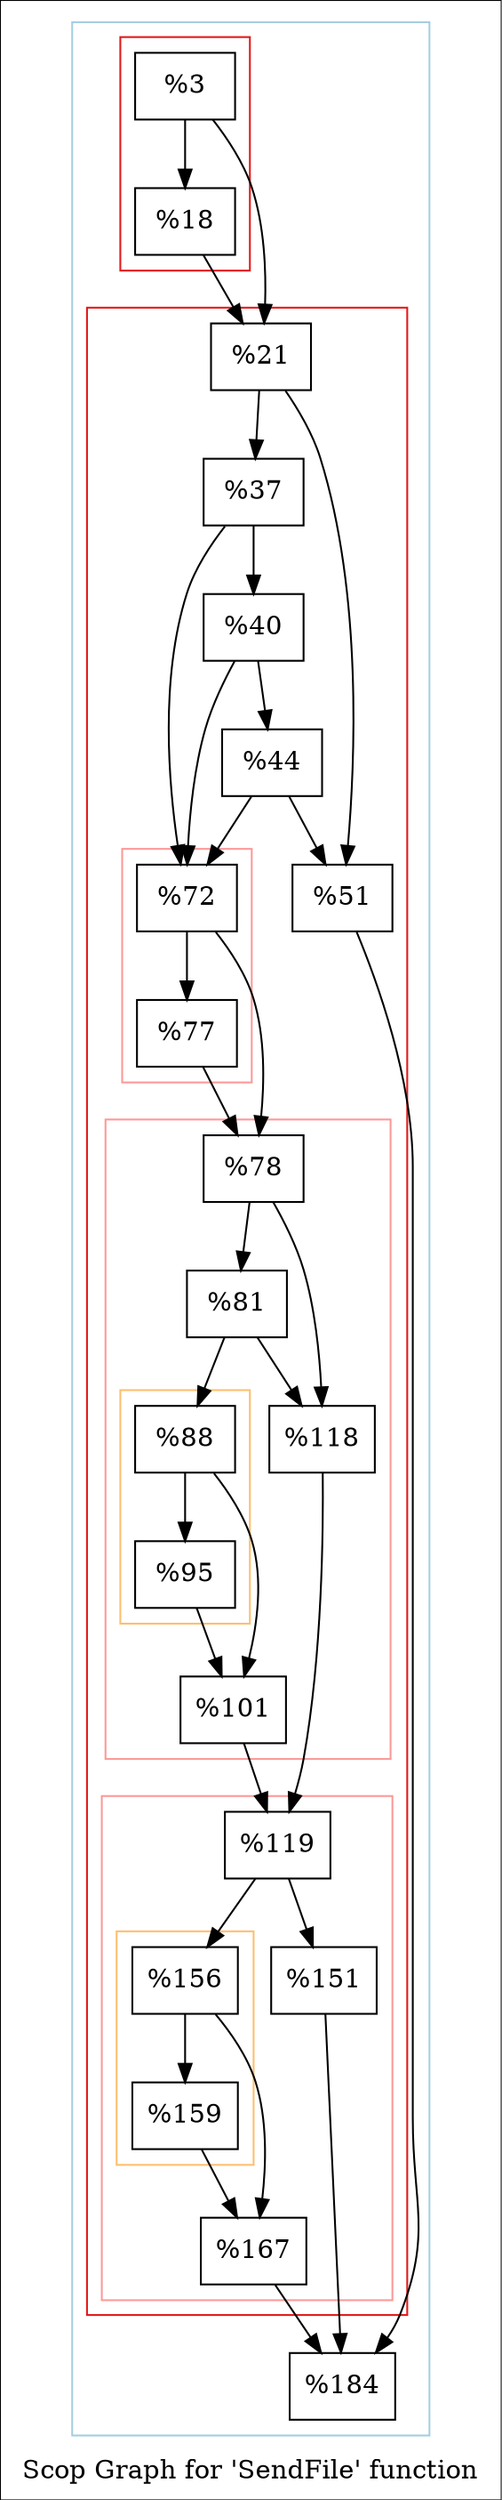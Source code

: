 digraph "Scop Graph for 'SendFile' function" {
	label="Scop Graph for 'SendFile' function";

	Node0x1d232d0 [shape=record,label="{%3}"];
	Node0x1d232d0 -> Node0x1d1b400;
	Node0x1d232d0 -> Node0x1da7900;
	Node0x1d1b400 [shape=record,label="{%18}"];
	Node0x1d1b400 -> Node0x1da7900;
	Node0x1da7900 [shape=record,label="{%21}"];
	Node0x1da7900 -> Node0x1da9020;
	Node0x1da7900 -> Node0x1d8b7e0;
	Node0x1da9020 [shape=record,label="{%51}"];
	Node0x1da9020 -> Node0x1d20220;
	Node0x1d20220 [shape=record,label="{%184}"];
	Node0x1d8b7e0 [shape=record,label="{%37}"];
	Node0x1d8b7e0 -> Node0x1dacea0;
	Node0x1d8b7e0 -> Node0x1d99650;
	Node0x1dacea0 [shape=record,label="{%40}"];
	Node0x1dacea0 -> Node0x1d9d670;
	Node0x1dacea0 -> Node0x1d99650;
	Node0x1d9d670 [shape=record,label="{%44}"];
	Node0x1d9d670 -> Node0x1da9020;
	Node0x1d9d670 -> Node0x1d99650;
	Node0x1d99650 [shape=record,label="{%72}"];
	Node0x1d99650 -> Node0x1d95bc0;
	Node0x1d99650 -> Node0x1d2d9b0;
	Node0x1d95bc0 [shape=record,label="{%77}"];
	Node0x1d95bc0 -> Node0x1d2d9b0;
	Node0x1d2d9b0 [shape=record,label="{%78}"];
	Node0x1d2d9b0 -> Node0x1d42540;
	Node0x1d2d9b0 -> Node0x1d43250;
	Node0x1d42540 [shape=record,label="{%81}"];
	Node0x1d42540 -> Node0x1da08e0;
	Node0x1d42540 -> Node0x1d43250;
	Node0x1da08e0 [shape=record,label="{%88}"];
	Node0x1da08e0 -> Node0x1da1440;
	Node0x1da08e0 -> Node0x1d4c1d0;
	Node0x1da1440 [shape=record,label="{%95}"];
	Node0x1da1440 -> Node0x1d4c1d0;
	Node0x1d4c1d0 [shape=record,label="{%101}"];
	Node0x1d4c1d0 -> Node0x1d92310;
	Node0x1d92310 [shape=record,label="{%119}"];
	Node0x1d92310 -> Node0x1d1f0c0;
	Node0x1d92310 -> Node0x1daf420;
	Node0x1d1f0c0 [shape=record,label="{%151}"];
	Node0x1d1f0c0 -> Node0x1d20220;
	Node0x1daf420 [shape=record,label="{%156}"];
	Node0x1daf420 -> Node0x1dacae0;
	Node0x1daf420 -> Node0x1d84e90;
	Node0x1dacae0 [shape=record,label="{%159}"];
	Node0x1dacae0 -> Node0x1d84e90;
	Node0x1d84e90 [shape=record,label="{%167}"];
	Node0x1d84e90 -> Node0x1d20220;
	Node0x1d43250 [shape=record,label="{%118}"];
	Node0x1d43250 -> Node0x1d92310;
	colorscheme = "paired12"
        subgraph cluster_0x1e087c0 {
          label = "";
          style = solid;
          color = 1
          subgraph cluster_0x1dbf120 {
            label = "";
            style = solid;
            color = 6
            Node0x1d232d0;
            Node0x1d1b400;
          }
          subgraph cluster_0x1dff630 {
            label = "";
            style = solid;
            color = 6
            subgraph cluster_0x1e00140 {
              label = "";
              style = solid;
              color = 5
              Node0x1d99650;
              Node0x1d95bc0;
            }
            subgraph cluster_0x1e000c0 {
              label = "";
              style = solid;
              color = 5
              subgraph cluster_0x1dfffc0 {
                label = "";
                style = solid;
                color = 7
                Node0x1da08e0;
                Node0x1da1440;
              }
              Node0x1d2d9b0;
              Node0x1d42540;
              Node0x1d4c1d0;
              Node0x1d43250;
            }
            subgraph cluster_0x1e00040 {
              label = "";
              style = solid;
              color = 5
              subgraph cluster_0x1dc8250 {
                label = "";
                style = solid;
                color = 7
                Node0x1daf420;
                Node0x1dacae0;
              }
              Node0x1d92310;
              Node0x1d1f0c0;
              Node0x1d84e90;
            }
            Node0x1da7900;
            Node0x1da9020;
            Node0x1d8b7e0;
            Node0x1dacea0;
            Node0x1d9d670;
          }
          Node0x1d20220;
        }
}
